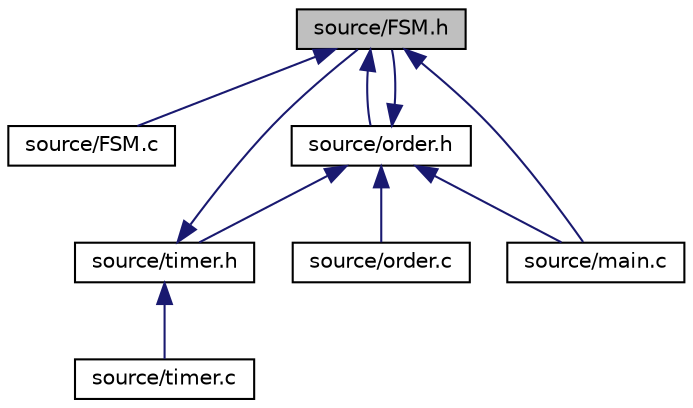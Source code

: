 digraph "source/FSM.h"
{
  edge [fontname="Helvetica",fontsize="10",labelfontname="Helvetica",labelfontsize="10"];
  node [fontname="Helvetica",fontsize="10",shape=record];
  Node6 [label="source/FSM.h",height=0.2,width=0.4,color="black", fillcolor="grey75", style="filled", fontcolor="black"];
  Node6 -> Node7 [dir="back",color="midnightblue",fontsize="10",style="solid"];
  Node7 [label="source/FSM.c",height=0.2,width=0.4,color="black", fillcolor="white", style="filled",URL="$FSM_8c_source.html"];
  Node6 -> Node8 [dir="back",color="midnightblue",fontsize="10",style="solid"];
  Node8 [label="source/order.h",height=0.2,width=0.4,color="black", fillcolor="white", style="filled",URL="$order_8h.html",tooltip="Deals with the orders. "];
  Node8 -> Node6 [dir="back",color="midnightblue",fontsize="10",style="solid"];
  Node8 -> Node9 [dir="back",color="midnightblue",fontsize="10",style="solid"];
  Node9 [label="source/timer.h",height=0.2,width=0.4,color="black", fillcolor="white", style="filled",URL="$timer_8h.html",tooltip="Timer for the lights, obstruction and stop. "];
  Node9 -> Node6 [dir="back",color="midnightblue",fontsize="10",style="solid"];
  Node9 -> Node10 [dir="back",color="midnightblue",fontsize="10",style="solid"];
  Node10 [label="source/timer.c",height=0.2,width=0.4,color="black", fillcolor="white", style="filled",URL="$timer_8c_source.html"];
  Node8 -> Node11 [dir="back",color="midnightblue",fontsize="10",style="solid"];
  Node11 [label="source/main.c",height=0.2,width=0.4,color="black", fillcolor="white", style="filled",URL="$main_8c.html",tooltip="Main program to run the elevator. "];
  Node8 -> Node12 [dir="back",color="midnightblue",fontsize="10",style="solid"];
  Node12 [label="source/order.c",height=0.2,width=0.4,color="black", fillcolor="white", style="filled",URL="$order_8c_source.html"];
  Node6 -> Node11 [dir="back",color="midnightblue",fontsize="10",style="solid"];
}
